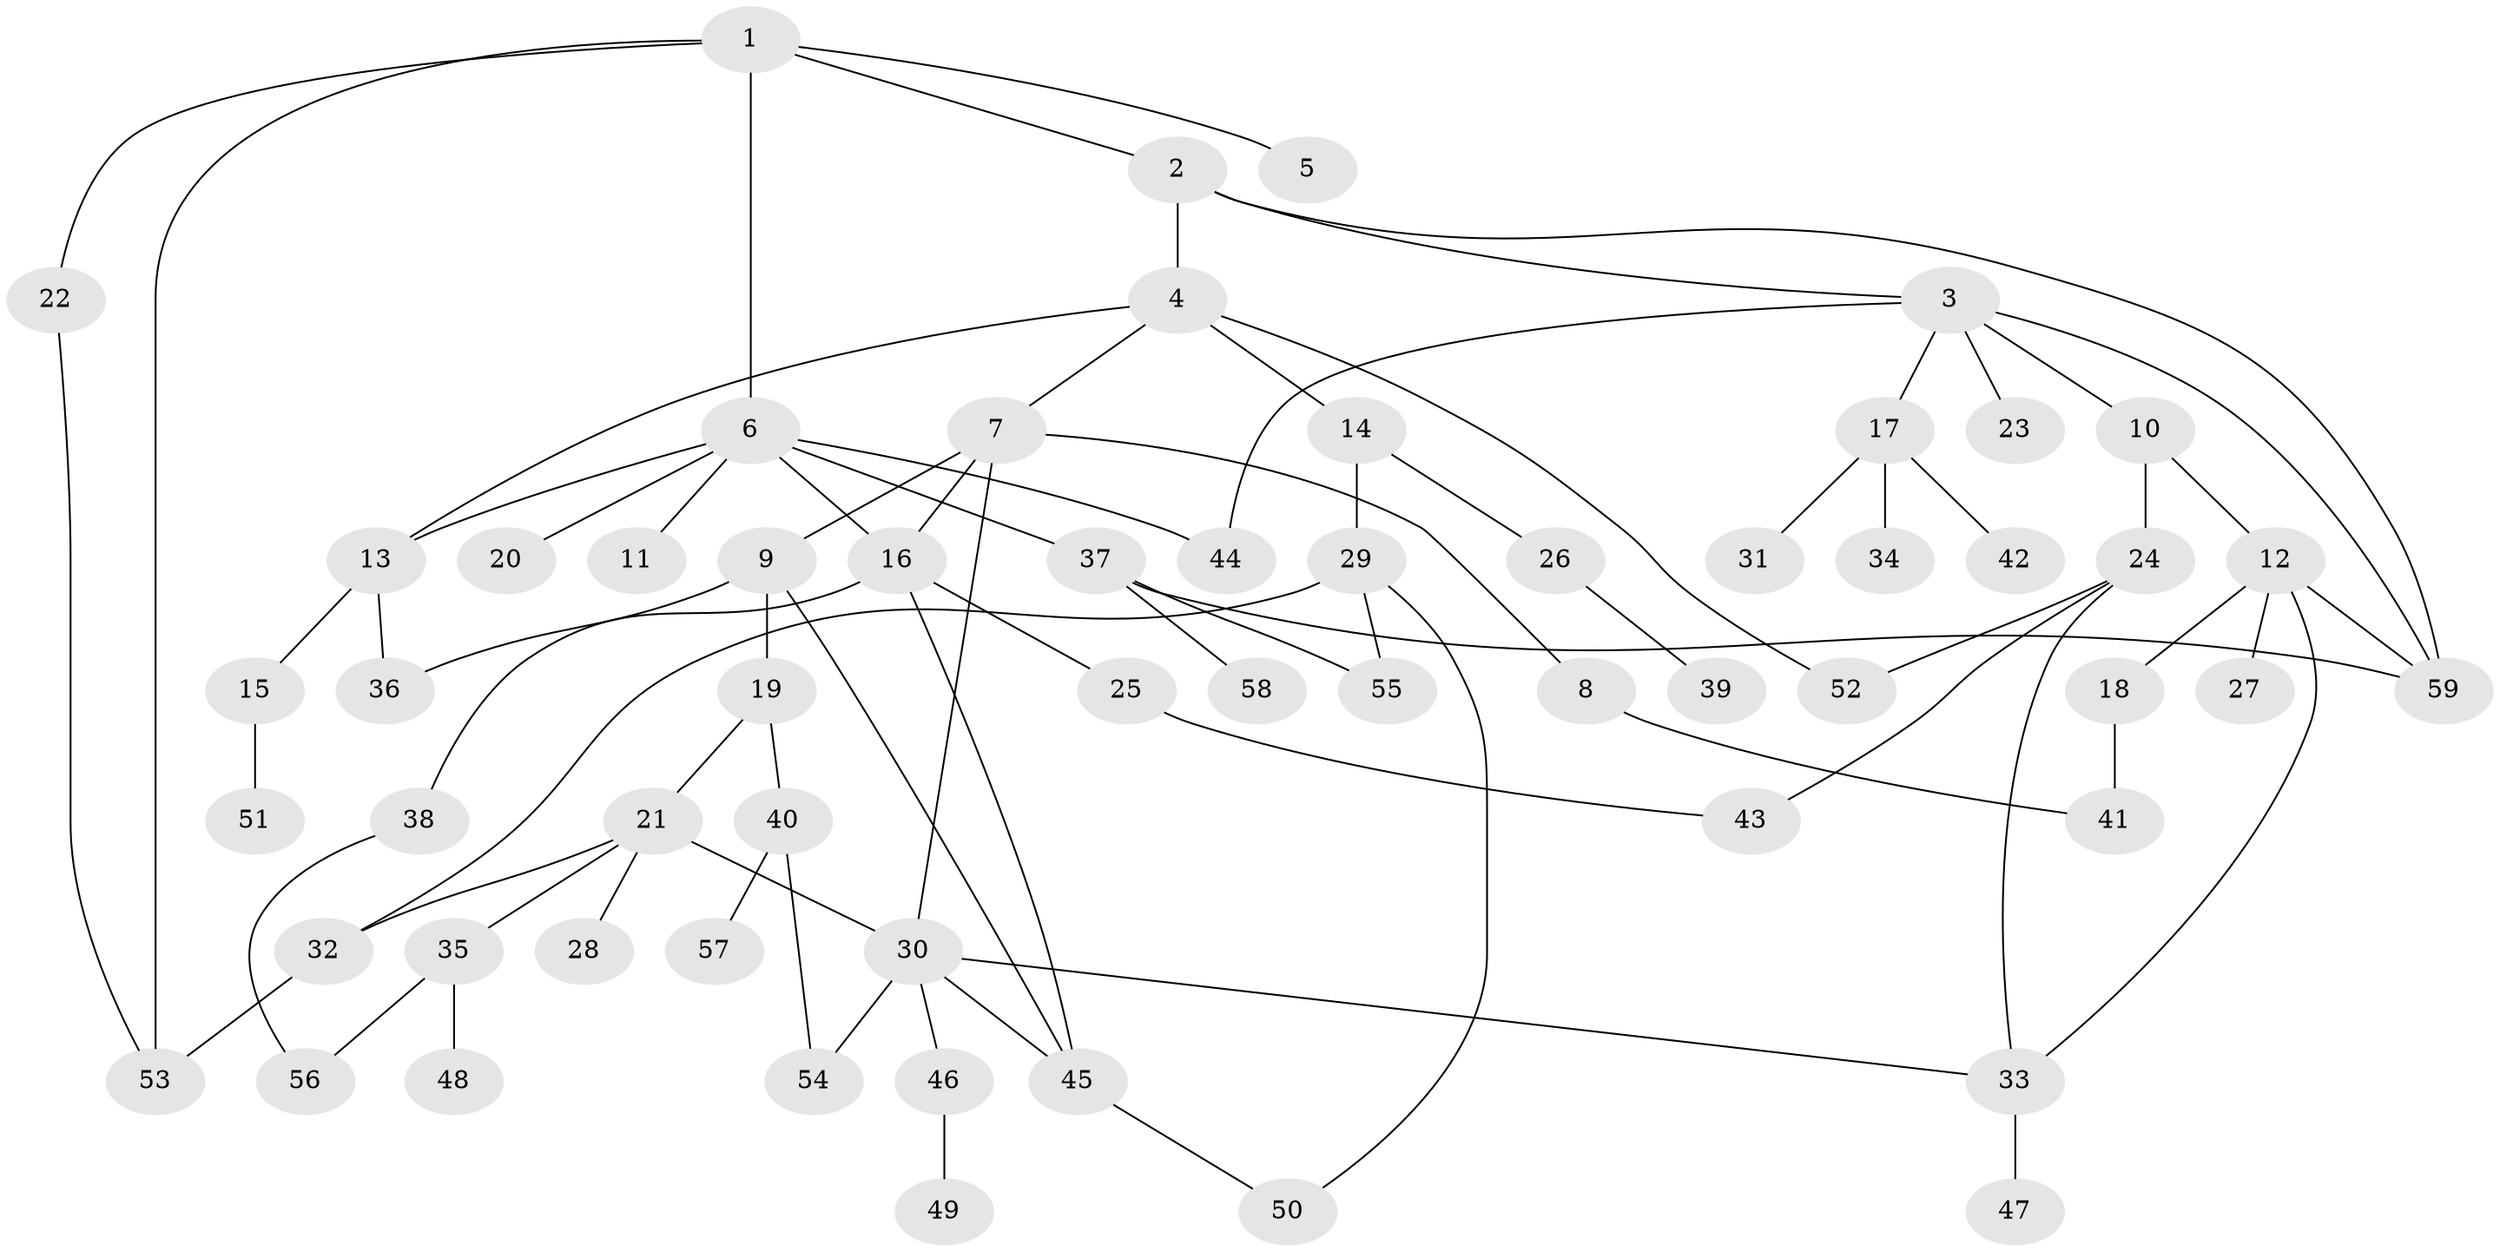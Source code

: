 // coarse degree distribution, {3: 0.2222222222222222, 6: 0.08333333333333333, 2: 0.16666666666666666, 7: 0.027777777777777776, 1: 0.25, 4: 0.19444444444444445, 5: 0.05555555555555555}
// Generated by graph-tools (version 1.1) at 2025/36/03/04/25 23:36:14]
// undirected, 59 vertices, 80 edges
graph export_dot {
  node [color=gray90,style=filled];
  1;
  2;
  3;
  4;
  5;
  6;
  7;
  8;
  9;
  10;
  11;
  12;
  13;
  14;
  15;
  16;
  17;
  18;
  19;
  20;
  21;
  22;
  23;
  24;
  25;
  26;
  27;
  28;
  29;
  30;
  31;
  32;
  33;
  34;
  35;
  36;
  37;
  38;
  39;
  40;
  41;
  42;
  43;
  44;
  45;
  46;
  47;
  48;
  49;
  50;
  51;
  52;
  53;
  54;
  55;
  56;
  57;
  58;
  59;
  1 -- 2;
  1 -- 5;
  1 -- 6;
  1 -- 22;
  1 -- 53;
  2 -- 3;
  2 -- 4;
  2 -- 59;
  3 -- 10;
  3 -- 17;
  3 -- 23;
  3 -- 44;
  3 -- 59;
  4 -- 7;
  4 -- 14;
  4 -- 52;
  4 -- 13;
  6 -- 11;
  6 -- 13;
  6 -- 20;
  6 -- 37;
  6 -- 44;
  6 -- 16;
  7 -- 8;
  7 -- 9;
  7 -- 16;
  7 -- 30;
  8 -- 41;
  9 -- 19;
  9 -- 45;
  9 -- 36;
  10 -- 12;
  10 -- 24;
  12 -- 18;
  12 -- 27;
  12 -- 33;
  12 -- 59;
  13 -- 15;
  13 -- 36;
  14 -- 26;
  14 -- 29;
  15 -- 51;
  16 -- 25;
  16 -- 38;
  16 -- 45;
  17 -- 31;
  17 -- 34;
  17 -- 42;
  18 -- 41;
  19 -- 21;
  19 -- 40;
  21 -- 28;
  21 -- 30;
  21 -- 35;
  21 -- 32;
  22 -- 53;
  24 -- 43;
  24 -- 52;
  24 -- 33;
  25 -- 43;
  26 -- 39;
  29 -- 32;
  29 -- 55;
  29 -- 50;
  30 -- 46;
  30 -- 33;
  30 -- 45;
  30 -- 54;
  32 -- 53;
  33 -- 47;
  35 -- 48;
  35 -- 56;
  37 -- 58;
  37 -- 59;
  37 -- 55;
  38 -- 56;
  40 -- 54;
  40 -- 57;
  45 -- 50;
  46 -- 49;
}
